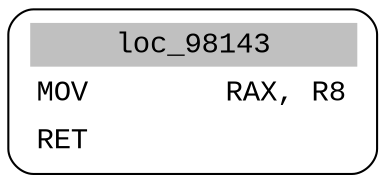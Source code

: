 digraph asm_graph {
1941 [
shape="Mrecord" fontname="Courier New"label =<<table border="0" cellborder="0" cellpadding="3"><tr><td align="center" colspan="2" bgcolor="grey">loc_98143</td></tr><tr><td align="left">MOV        RAX, R8</td></tr><tr><td align="left">RET        </td></tr></table>> ];
}